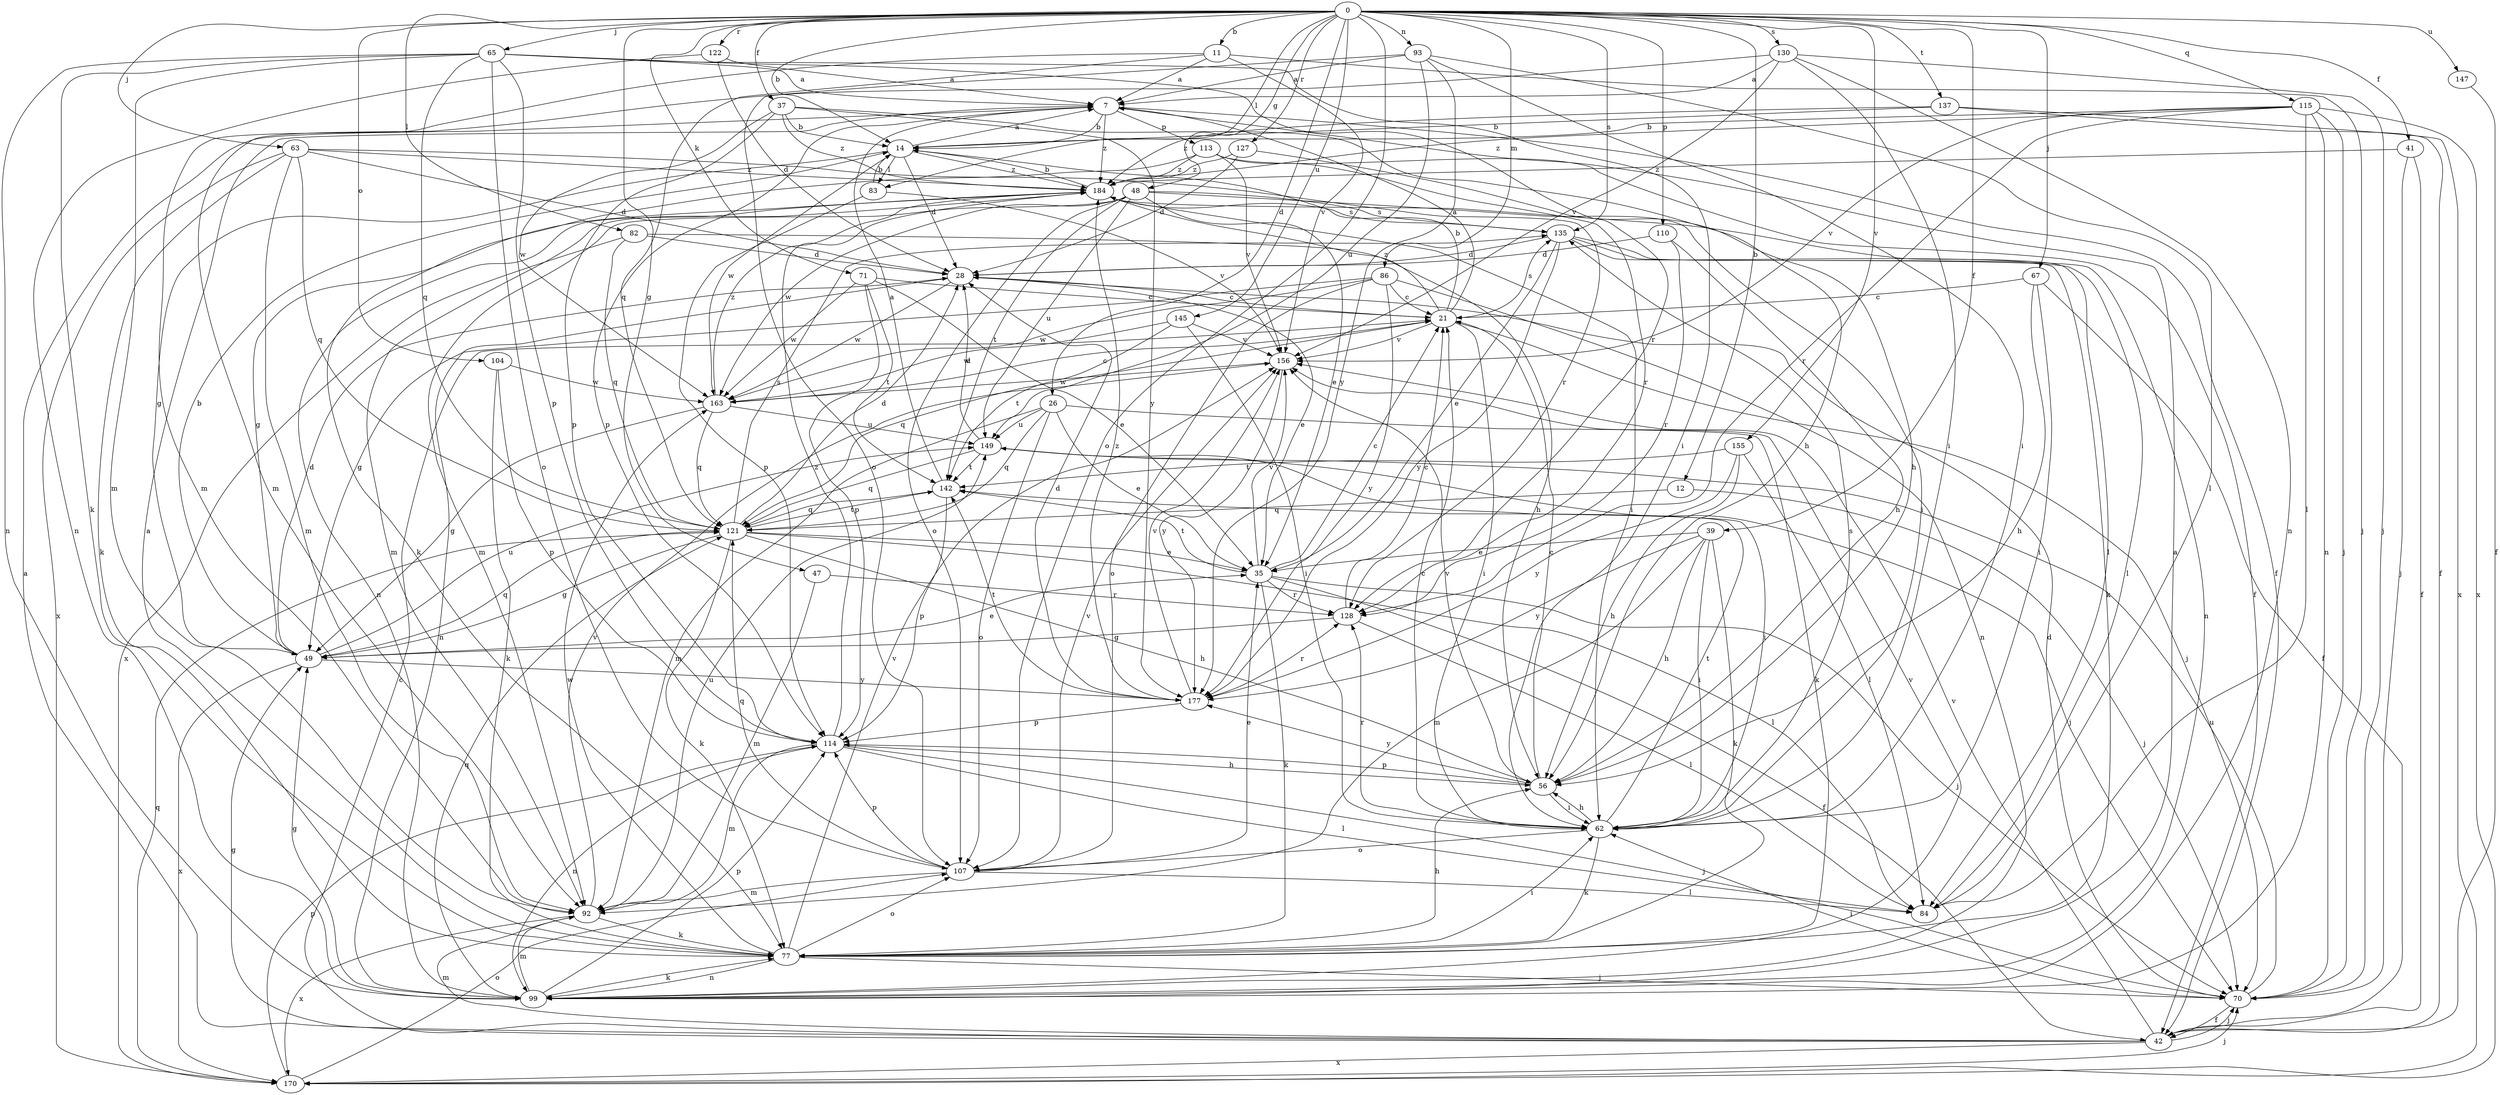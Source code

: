 strict digraph  {
0;
7;
11;
12;
14;
21;
26;
28;
35;
37;
39;
41;
42;
47;
48;
49;
56;
62;
63;
65;
67;
70;
71;
77;
82;
83;
84;
86;
92;
93;
99;
104;
107;
110;
113;
114;
115;
121;
122;
127;
128;
130;
135;
137;
142;
145;
147;
149;
155;
156;
163;
170;
177;
184;
0 -> 11  [label=b];
0 -> 12  [label=b];
0 -> 14  [label=b];
0 -> 26  [label=d];
0 -> 37  [label=f];
0 -> 39  [label=f];
0 -> 41  [label=f];
0 -> 47  [label=g];
0 -> 48  [label=g];
0 -> 63  [label=j];
0 -> 65  [label=j];
0 -> 67  [label=j];
0 -> 71  [label=k];
0 -> 82  [label=l];
0 -> 83  [label=l];
0 -> 86  [label=m];
0 -> 93  [label=n];
0 -> 104  [label=o];
0 -> 107  [label=o];
0 -> 110  [label=p];
0 -> 115  [label=q];
0 -> 122  [label=r];
0 -> 127  [label=r];
0 -> 130  [label=s];
0 -> 135  [label=s];
0 -> 137  [label=t];
0 -> 145  [label=u];
0 -> 147  [label=u];
0 -> 155  [label=v];
7 -> 14  [label=b];
7 -> 42  [label=f];
7 -> 113  [label=p];
7 -> 114  [label=p];
7 -> 184  [label=z];
11 -> 7  [label=a];
11 -> 70  [label=j];
11 -> 92  [label=m];
11 -> 121  [label=q];
11 -> 156  [label=v];
12 -> 70  [label=j];
12 -> 121  [label=q];
14 -> 7  [label=a];
14 -> 28  [label=d];
14 -> 49  [label=g];
14 -> 83  [label=l];
14 -> 163  [label=w];
14 -> 184  [label=z];
21 -> 7  [label=a];
21 -> 14  [label=b];
21 -> 62  [label=i];
21 -> 70  [label=j];
21 -> 121  [label=q];
21 -> 135  [label=s];
21 -> 156  [label=v];
21 -> 184  [label=z];
26 -> 35  [label=e];
26 -> 77  [label=k];
26 -> 92  [label=m];
26 -> 107  [label=o];
26 -> 121  [label=q];
26 -> 149  [label=u];
28 -> 21  [label=c];
28 -> 35  [label=e];
28 -> 99  [label=n];
28 -> 163  [label=w];
35 -> 21  [label=c];
35 -> 42  [label=f];
35 -> 70  [label=j];
35 -> 77  [label=k];
35 -> 128  [label=r];
35 -> 142  [label=t];
35 -> 156  [label=v];
37 -> 14  [label=b];
37 -> 56  [label=h];
37 -> 114  [label=p];
37 -> 163  [label=w];
37 -> 177  [label=y];
37 -> 184  [label=z];
39 -> 35  [label=e];
39 -> 56  [label=h];
39 -> 62  [label=i];
39 -> 77  [label=k];
39 -> 92  [label=m];
39 -> 177  [label=y];
41 -> 42  [label=f];
41 -> 70  [label=j];
41 -> 184  [label=z];
42 -> 7  [label=a];
42 -> 21  [label=c];
42 -> 49  [label=g];
42 -> 70  [label=j];
42 -> 92  [label=m];
42 -> 156  [label=v];
42 -> 170  [label=x];
47 -> 92  [label=m];
47 -> 128  [label=r];
48 -> 35  [label=e];
48 -> 62  [label=i];
48 -> 92  [label=m];
48 -> 107  [label=o];
48 -> 135  [label=s];
48 -> 142  [label=t];
48 -> 149  [label=u];
48 -> 163  [label=w];
49 -> 14  [label=b];
49 -> 28  [label=d];
49 -> 35  [label=e];
49 -> 121  [label=q];
49 -> 149  [label=u];
49 -> 170  [label=x];
49 -> 177  [label=y];
56 -> 21  [label=c];
56 -> 62  [label=i];
56 -> 114  [label=p];
56 -> 156  [label=v];
56 -> 177  [label=y];
62 -> 21  [label=c];
62 -> 56  [label=h];
62 -> 77  [label=k];
62 -> 107  [label=o];
62 -> 128  [label=r];
62 -> 135  [label=s];
62 -> 142  [label=t];
63 -> 28  [label=d];
63 -> 77  [label=k];
63 -> 92  [label=m];
63 -> 121  [label=q];
63 -> 128  [label=r];
63 -> 170  [label=x];
63 -> 184  [label=z];
65 -> 7  [label=a];
65 -> 62  [label=i];
65 -> 77  [label=k];
65 -> 92  [label=m];
65 -> 99  [label=n];
65 -> 107  [label=o];
65 -> 114  [label=p];
65 -> 121  [label=q];
65 -> 128  [label=r];
67 -> 21  [label=c];
67 -> 42  [label=f];
67 -> 56  [label=h];
67 -> 62  [label=i];
70 -> 28  [label=d];
70 -> 42  [label=f];
70 -> 62  [label=i];
70 -> 149  [label=u];
71 -> 21  [label=c];
71 -> 35  [label=e];
71 -> 114  [label=p];
71 -> 142  [label=t];
71 -> 163  [label=w];
77 -> 7  [label=a];
77 -> 56  [label=h];
77 -> 62  [label=i];
77 -> 70  [label=j];
77 -> 99  [label=n];
77 -> 107  [label=o];
77 -> 156  [label=v];
77 -> 163  [label=w];
82 -> 28  [label=d];
82 -> 56  [label=h];
82 -> 121  [label=q];
82 -> 170  [label=x];
83 -> 14  [label=b];
83 -> 114  [label=p];
83 -> 156  [label=v];
86 -> 21  [label=c];
86 -> 49  [label=g];
86 -> 99  [label=n];
86 -> 107  [label=o];
86 -> 163  [label=w];
86 -> 177  [label=y];
92 -> 77  [label=k];
92 -> 149  [label=u];
92 -> 156  [label=v];
92 -> 170  [label=x];
93 -> 7  [label=a];
93 -> 62  [label=i];
93 -> 84  [label=l];
93 -> 92  [label=m];
93 -> 149  [label=u];
93 -> 177  [label=y];
99 -> 7  [label=a];
99 -> 49  [label=g];
99 -> 77  [label=k];
99 -> 92  [label=m];
99 -> 114  [label=p];
99 -> 121  [label=q];
99 -> 156  [label=v];
104 -> 77  [label=k];
104 -> 114  [label=p];
104 -> 163  [label=w];
107 -> 35  [label=e];
107 -> 84  [label=l];
107 -> 92  [label=m];
107 -> 114  [label=p];
107 -> 121  [label=q];
107 -> 156  [label=v];
110 -> 28  [label=d];
110 -> 56  [label=h];
110 -> 128  [label=r];
113 -> 42  [label=f];
113 -> 77  [label=k];
113 -> 128  [label=r];
113 -> 156  [label=v];
113 -> 184  [label=z];
114 -> 56  [label=h];
114 -> 70  [label=j];
114 -> 84  [label=l];
114 -> 92  [label=m];
114 -> 99  [label=n];
114 -> 184  [label=z];
115 -> 14  [label=b];
115 -> 70  [label=j];
115 -> 84  [label=l];
115 -> 99  [label=n];
115 -> 128  [label=r];
115 -> 156  [label=v];
115 -> 170  [label=x];
115 -> 184  [label=z];
121 -> 28  [label=d];
121 -> 35  [label=e];
121 -> 49  [label=g];
121 -> 56  [label=h];
121 -> 77  [label=k];
121 -> 84  [label=l];
121 -> 135  [label=s];
121 -> 142  [label=t];
122 -> 7  [label=a];
122 -> 28  [label=d];
122 -> 99  [label=n];
127 -> 28  [label=d];
127 -> 56  [label=h];
127 -> 184  [label=z];
128 -> 21  [label=c];
128 -> 49  [label=g];
128 -> 84  [label=l];
130 -> 7  [label=a];
130 -> 62  [label=i];
130 -> 70  [label=j];
130 -> 99  [label=n];
130 -> 107  [label=o];
130 -> 156  [label=v];
135 -> 28  [label=d];
135 -> 35  [label=e];
135 -> 77  [label=k];
135 -> 84  [label=l];
135 -> 99  [label=n];
135 -> 177  [label=y];
137 -> 14  [label=b];
137 -> 42  [label=f];
137 -> 170  [label=x];
137 -> 184  [label=z];
142 -> 7  [label=a];
142 -> 114  [label=p];
142 -> 121  [label=q];
145 -> 62  [label=i];
145 -> 142  [label=t];
145 -> 156  [label=v];
145 -> 163  [label=w];
147 -> 42  [label=f];
149 -> 28  [label=d];
149 -> 62  [label=i];
149 -> 70  [label=j];
149 -> 121  [label=q];
149 -> 142  [label=t];
155 -> 56  [label=h];
155 -> 84  [label=l];
155 -> 142  [label=t];
155 -> 177  [label=y];
156 -> 163  [label=w];
156 -> 177  [label=y];
163 -> 21  [label=c];
163 -> 49  [label=g];
163 -> 121  [label=q];
163 -> 149  [label=u];
163 -> 184  [label=z];
170 -> 70  [label=j];
170 -> 107  [label=o];
170 -> 114  [label=p];
170 -> 121  [label=q];
177 -> 28  [label=d];
177 -> 114  [label=p];
177 -> 128  [label=r];
177 -> 142  [label=t];
177 -> 156  [label=v];
177 -> 184  [label=z];
184 -> 14  [label=b];
184 -> 49  [label=g];
184 -> 62  [label=i];
184 -> 84  [label=l];
184 -> 92  [label=m];
184 -> 99  [label=n];
184 -> 135  [label=s];
}
